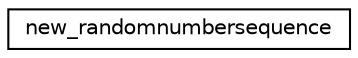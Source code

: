 digraph "Graphical Class Hierarchy"
{
 // INTERACTIVE_SVG=YES
 // LATEX_PDF_SIZE
  edge [fontname="Helvetica",fontsize="10",labelfontname="Helvetica",labelfontsize="10"];
  node [fontname="Helvetica",fontsize="10",shape=record];
  rankdir="LR";
  Node0 [label="new_randomnumbersequence",height=0.2,width=0.4,color="black", fillcolor="white", style="filled",URL="$interfacemersennetwister__mod_1_1new__randomnumbersequence.html",tooltip=" "];
}
